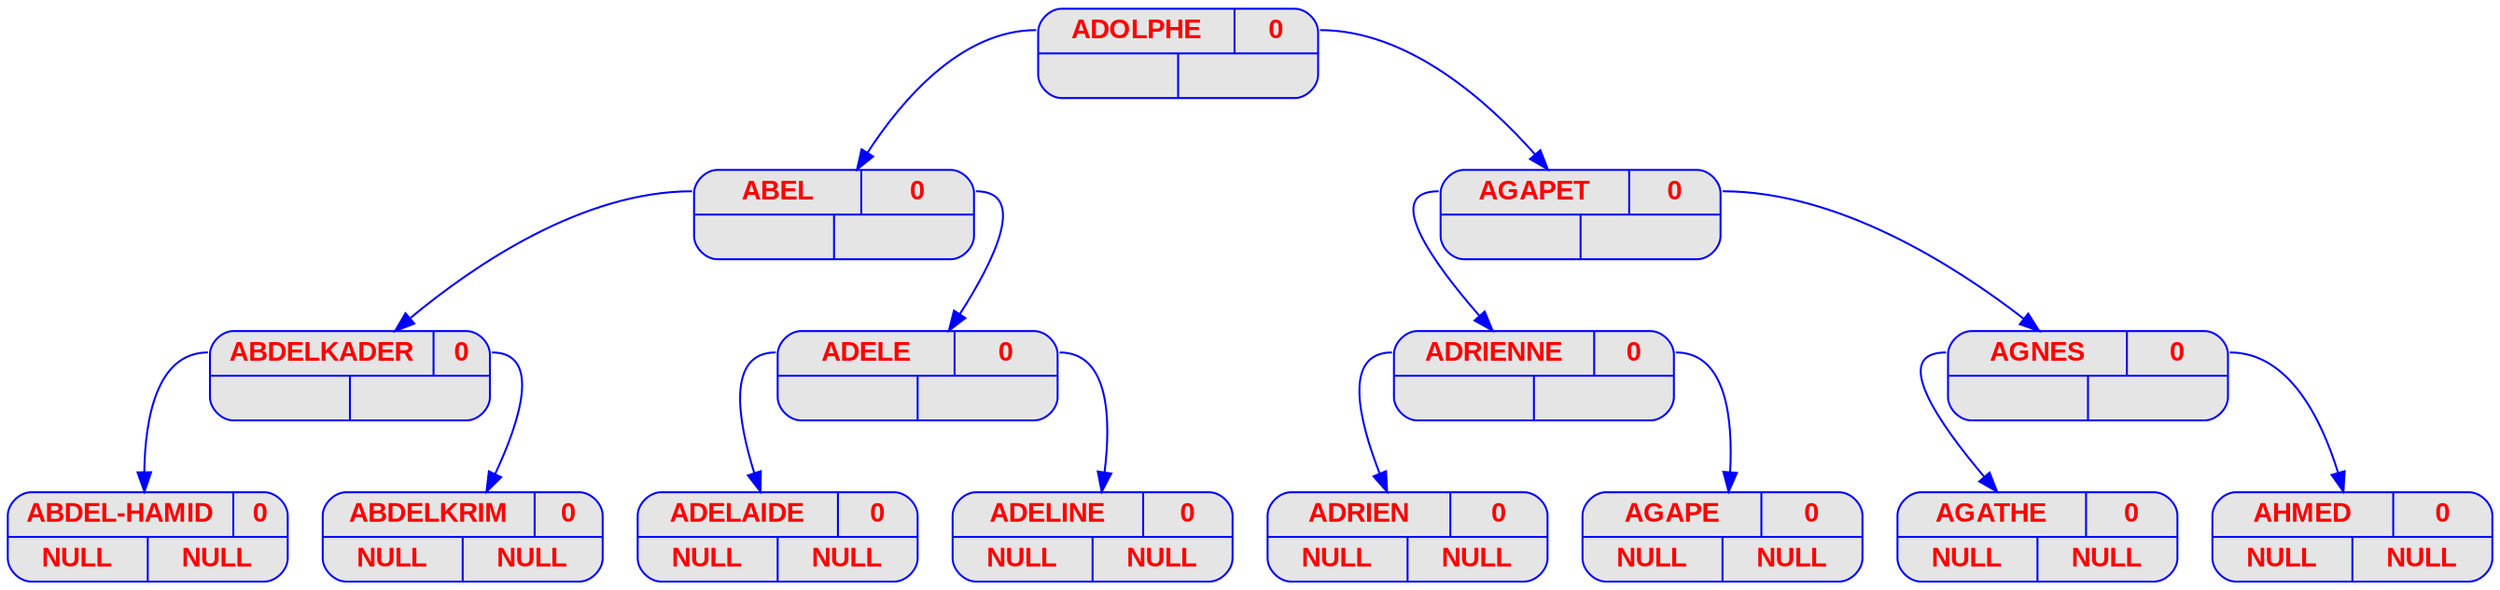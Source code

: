 digraph displayAVL {
	node [
		fontname  = "Arial bold" 
		fontsize  = "14"
		fontcolor = "red"
		style     = "rounded, filled"
		shape     = "record"
		fillcolor = "grey90"
		color     = "blue"
		width     = "2"
	]

	edge [
		color     = "blue"
	]

	"ADOLPHE" [label = "{{<g> ADOLPHE | <d> 0 } | { <g> | <d>}}"];
	"ADOLPHE":g -> "ABEL";
	"ABEL" [label = "{{<g> ABEL | <d> 0 } | { <g> | <d>}}"];
	"ABEL":g -> "ABDELKADER";
	"ABDELKADER" [label = "{{<g> ABDELKADER | <d> 0 } | { <g> | <d>}}"];
	"ABDELKADER":g -> "ABDEL-HAMID";
	"ABDEL-HAMID" [label = "{{<g> ABDEL-HAMID | <d> 0 } | { <g> | <d>}}"];
	"ABDEL-HAMID" [label = "{{<g> ABDEL-HAMID | <d> 0 }| { <g> NULL | <d> NULL}}"];
	"ABDELKADER":d -> "ABDELKRIM";
	"ABDELKRIM" [label = "{{<g> ABDELKRIM | <d> 0 } | { <g> | <d>}}"];
	"ABDELKRIM" [label = "{{<g> ABDELKRIM | <d> 0 }| { <g> NULL | <d> NULL}}"];
	"ABEL":d -> "ADELE";
	"ADELE" [label = "{{<g> ADELE | <d> 0 } | { <g> | <d>}}"];
	"ADELE":g -> "ADELAIDE";
	"ADELAIDE" [label = "{{<g> ADELAIDE | <d> 0 } | { <g> | <d>}}"];
	"ADELAIDE" [label = "{{<g> ADELAIDE | <d> 0 }| { <g> NULL | <d> NULL}}"];
	"ADELE":d -> "ADELINE";
	"ADELINE" [label = "{{<g> ADELINE | <d> 0 } | { <g> | <d>}}"];
	"ADELINE" [label = "{{<g> ADELINE | <d> 0 }| { <g> NULL | <d> NULL}}"];
	"ADOLPHE":d -> "AGAPET";
	"AGAPET" [label = "{{<g> AGAPET | <d> 0 } | { <g> | <d>}}"];
	"AGAPET":g -> "ADRIENNE";
	"ADRIENNE" [label = "{{<g> ADRIENNE | <d> 0 } | { <g> | <d>}}"];
	"ADRIENNE":g -> "ADRIEN";
	"ADRIEN" [label = "{{<g> ADRIEN | <d> 0 } | { <g> | <d>}}"];
	"ADRIEN" [label = "{{<g> ADRIEN | <d> 0 }| { <g> NULL | <d> NULL}}"];
	"ADRIENNE":d -> "AGAPE";
	"AGAPE" [label = "{{<g> AGAPE | <d> 0 } | { <g> | <d>}}"];
	"AGAPE" [label = "{{<g> AGAPE | <d> 0 }| { <g> NULL | <d> NULL}}"];
	"AGAPET":d -> "AGNES";
	"AGNES" [label = "{{<g> AGNES | <d> 0 } | { <g> | <d>}}"];
	"AGNES":g -> "AGATHE";
	"AGATHE" [label = "{{<g> AGATHE | <d> 0 } | { <g> | <d>}}"];
	"AGATHE" [label = "{{<g> AGATHE | <d> 0 }| { <g> NULL | <d> NULL}}"];
	"AGNES":d -> "AHMED";
	"AHMED" [label = "{{<g> AHMED | <d> 0 } | { <g> | <d>}}"];
	"AHMED" [label = "{{<g> AHMED | <d> 0 }| { <g> NULL | <d> NULL}}"];
}
